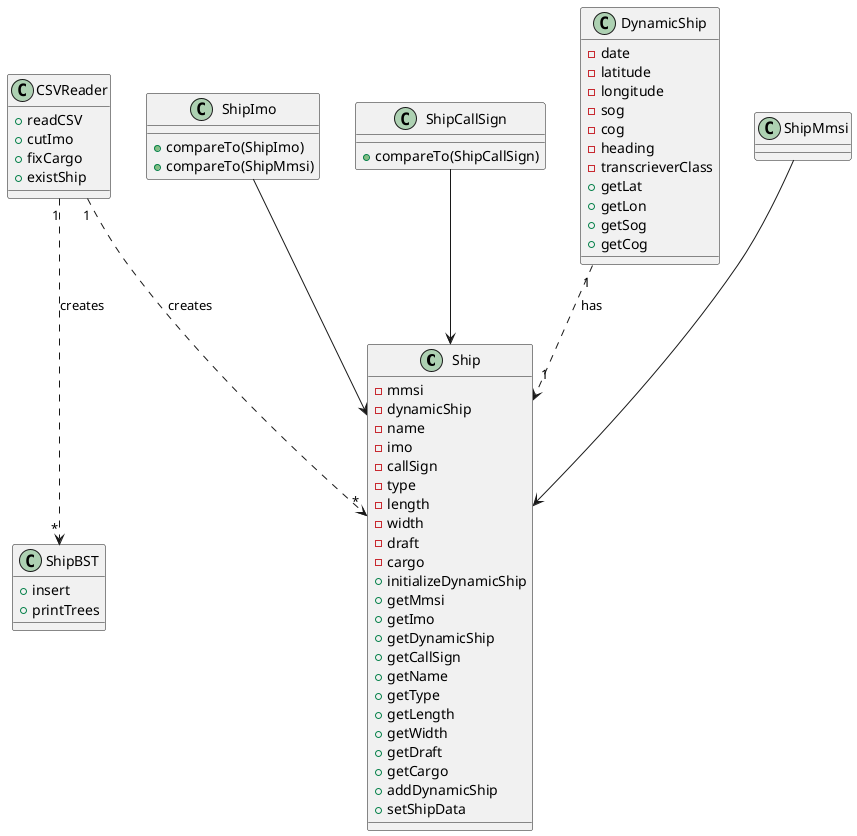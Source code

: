 @startuml

skinparam classAtributionIconSize 0


class Ship {
    -mmsi
    -dynamicShip
    -name
    -imo
    -callSign
    -type
    -length
    -width
    -draft
    -cargo
    +initializeDynamicShip
    +getMmsi
    +getImo
    +getDynamicShip
    +getCallSign
    +getName
    +getType
    +getLength
    +getWidth
    +getDraft
    +getCargo
    +addDynamicShip
    +setShipData
  }

class ShipBST {
    +insert
    +printTrees
}

class CSVReader {
    +readCSV
    +cutImo
    +fixCargo
    +existShip
}

class ShipImo {
    +compareTo(ShipImo)
}

class ShipCallSign {
    +compareTo(ShipCallSign)
}

class ShipImo {
    +compareTo(ShipMmsi)
}

class DynamicShip {
    -date
    -latitude
    -longitude
    -sog
    -cog
    -heading
    -transcrieverClass
    +getLat
    +getLon
    +getSog
    +getCog
}


CSVReader "1" ..> "*" Ship  : creates
CSVReader "1" ..> "*" ShipBST  : creates
ShipImo  -->  Ship
ShipCallSign --> Ship
ShipMmsi --> Ship
DynamicShip "1" ..> "1" Ship : has

@enduml
